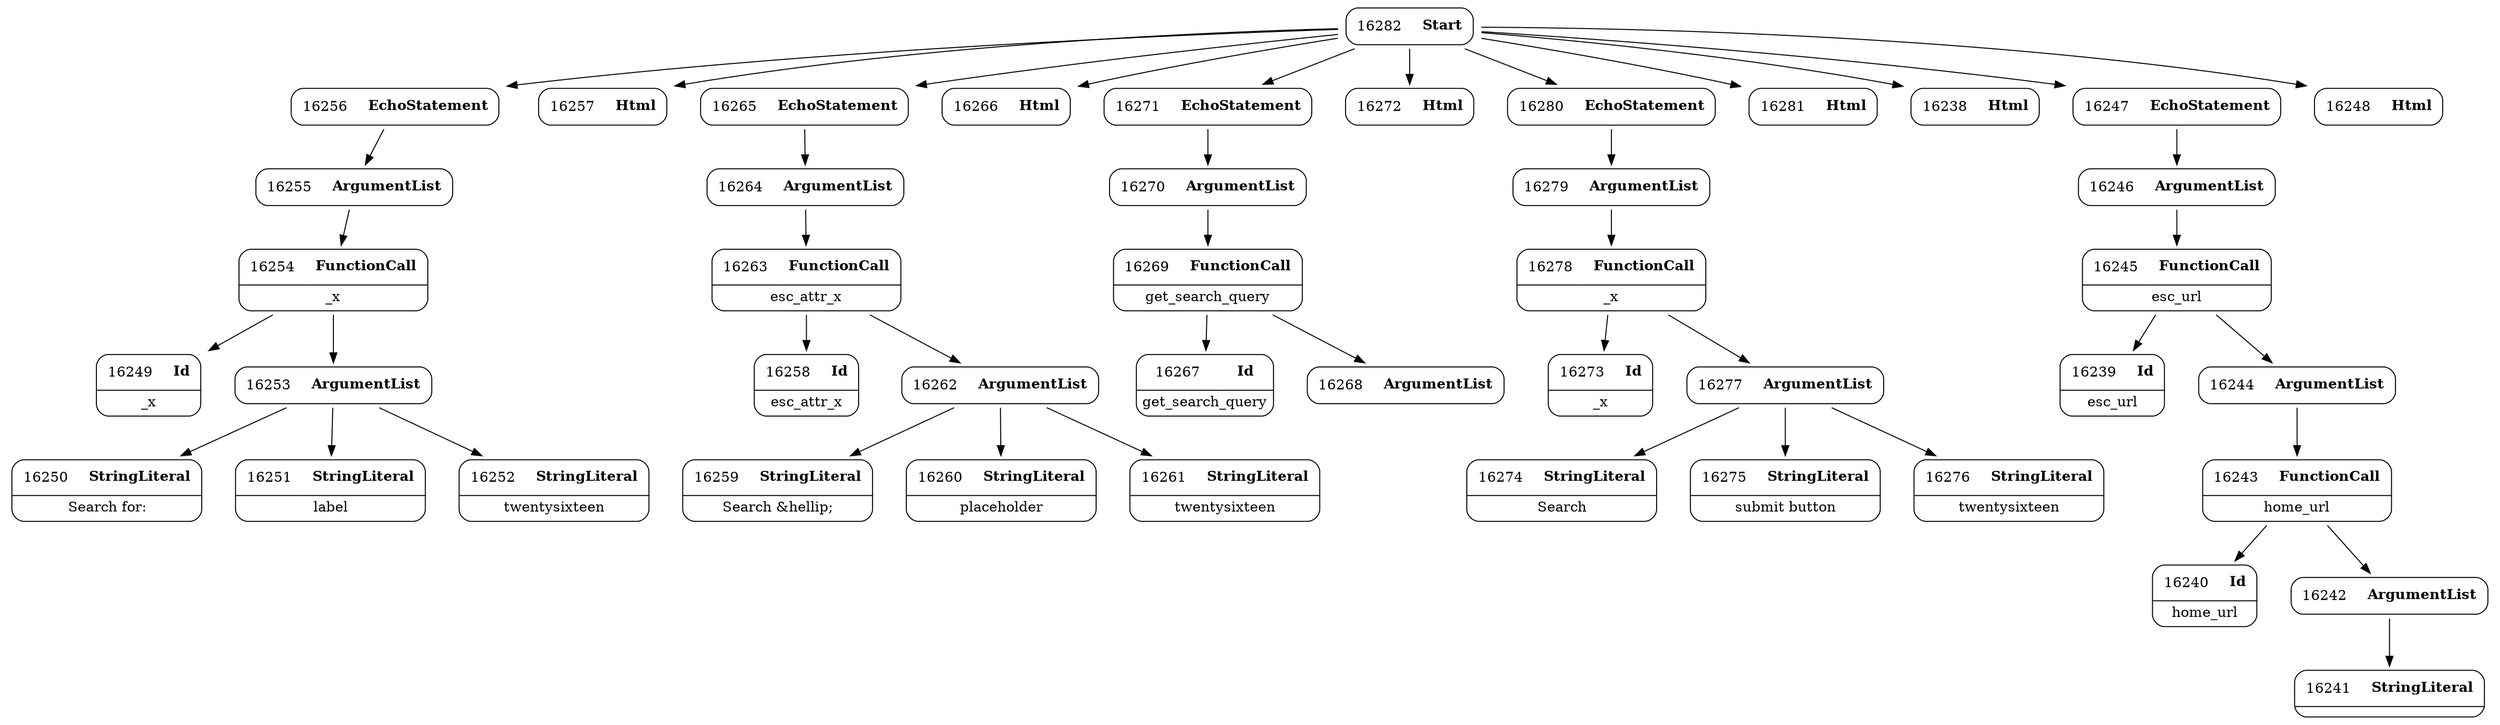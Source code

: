 digraph ast {
node [shape=none];
16256 [label=<<TABLE border='1' cellspacing='0' cellpadding='10' style='rounded' ><TR><TD border='0'>16256</TD><TD border='0'><B>EchoStatement</B></TD></TR></TABLE>>];
16256 -> 16255 [weight=2];
16257 [label=<<TABLE border='1' cellspacing='0' cellpadding='10' style='rounded' ><TR><TD border='0'>16257</TD><TD border='0'><B>Html</B></TD></TR></TABLE>>];
16258 [label=<<TABLE border='1' cellspacing='0' cellpadding='10' style='rounded' ><TR><TD border='0'>16258</TD><TD border='0'><B>Id</B></TD></TR><HR/><TR><TD border='0' cellpadding='5' colspan='2'>esc_attr_x</TD></TR></TABLE>>];
16259 [label=<<TABLE border='1' cellspacing='0' cellpadding='10' style='rounded' ><TR><TD border='0'>16259</TD><TD border='0'><B>StringLiteral</B></TD></TR><HR/><TR><TD border='0' cellpadding='5' colspan='2'>Search &amp;hellip;</TD></TR></TABLE>>];
16260 [label=<<TABLE border='1' cellspacing='0' cellpadding='10' style='rounded' ><TR><TD border='0'>16260</TD><TD border='0'><B>StringLiteral</B></TD></TR><HR/><TR><TD border='0' cellpadding='5' colspan='2'>placeholder</TD></TR></TABLE>>];
16261 [label=<<TABLE border='1' cellspacing='0' cellpadding='10' style='rounded' ><TR><TD border='0'>16261</TD><TD border='0'><B>StringLiteral</B></TD></TR><HR/><TR><TD border='0' cellpadding='5' colspan='2'>twentysixteen</TD></TR></TABLE>>];
16262 [label=<<TABLE border='1' cellspacing='0' cellpadding='10' style='rounded' ><TR><TD border='0'>16262</TD><TD border='0'><B>ArgumentList</B></TD></TR></TABLE>>];
16262 -> 16259 [weight=2];
16262 -> 16260 [weight=2];
16262 -> 16261 [weight=2];
16263 [label=<<TABLE border='1' cellspacing='0' cellpadding='10' style='rounded' ><TR><TD border='0'>16263</TD><TD border='0'><B>FunctionCall</B></TD></TR><HR/><TR><TD border='0' cellpadding='5' colspan='2'>esc_attr_x</TD></TR></TABLE>>];
16263 -> 16258 [weight=2];
16263 -> 16262 [weight=2];
16264 [label=<<TABLE border='1' cellspacing='0' cellpadding='10' style='rounded' ><TR><TD border='0'>16264</TD><TD border='0'><B>ArgumentList</B></TD></TR></TABLE>>];
16264 -> 16263 [weight=2];
16265 [label=<<TABLE border='1' cellspacing='0' cellpadding='10' style='rounded' ><TR><TD border='0'>16265</TD><TD border='0'><B>EchoStatement</B></TD></TR></TABLE>>];
16265 -> 16264 [weight=2];
16266 [label=<<TABLE border='1' cellspacing='0' cellpadding='10' style='rounded' ><TR><TD border='0'>16266</TD><TD border='0'><B>Html</B></TD></TR></TABLE>>];
16267 [label=<<TABLE border='1' cellspacing='0' cellpadding='10' style='rounded' ><TR><TD border='0'>16267</TD><TD border='0'><B>Id</B></TD></TR><HR/><TR><TD border='0' cellpadding='5' colspan='2'>get_search_query</TD></TR></TABLE>>];
16268 [label=<<TABLE border='1' cellspacing='0' cellpadding='10' style='rounded' ><TR><TD border='0'>16268</TD><TD border='0'><B>ArgumentList</B></TD></TR></TABLE>>];
16269 [label=<<TABLE border='1' cellspacing='0' cellpadding='10' style='rounded' ><TR><TD border='0'>16269</TD><TD border='0'><B>FunctionCall</B></TD></TR><HR/><TR><TD border='0' cellpadding='5' colspan='2'>get_search_query</TD></TR></TABLE>>];
16269 -> 16267 [weight=2];
16269 -> 16268 [weight=2];
16270 [label=<<TABLE border='1' cellspacing='0' cellpadding='10' style='rounded' ><TR><TD border='0'>16270</TD><TD border='0'><B>ArgumentList</B></TD></TR></TABLE>>];
16270 -> 16269 [weight=2];
16271 [label=<<TABLE border='1' cellspacing='0' cellpadding='10' style='rounded' ><TR><TD border='0'>16271</TD><TD border='0'><B>EchoStatement</B></TD></TR></TABLE>>];
16271 -> 16270 [weight=2];
16272 [label=<<TABLE border='1' cellspacing='0' cellpadding='10' style='rounded' ><TR><TD border='0'>16272</TD><TD border='0'><B>Html</B></TD></TR></TABLE>>];
16273 [label=<<TABLE border='1' cellspacing='0' cellpadding='10' style='rounded' ><TR><TD border='0'>16273</TD><TD border='0'><B>Id</B></TD></TR><HR/><TR><TD border='0' cellpadding='5' colspan='2'>_x</TD></TR></TABLE>>];
16274 [label=<<TABLE border='1' cellspacing='0' cellpadding='10' style='rounded' ><TR><TD border='0'>16274</TD><TD border='0'><B>StringLiteral</B></TD></TR><HR/><TR><TD border='0' cellpadding='5' colspan='2'>Search</TD></TR></TABLE>>];
16275 [label=<<TABLE border='1' cellspacing='0' cellpadding='10' style='rounded' ><TR><TD border='0'>16275</TD><TD border='0'><B>StringLiteral</B></TD></TR><HR/><TR><TD border='0' cellpadding='5' colspan='2'>submit button</TD></TR></TABLE>>];
16276 [label=<<TABLE border='1' cellspacing='0' cellpadding='10' style='rounded' ><TR><TD border='0'>16276</TD><TD border='0'><B>StringLiteral</B></TD></TR><HR/><TR><TD border='0' cellpadding='5' colspan='2'>twentysixteen</TD></TR></TABLE>>];
16277 [label=<<TABLE border='1' cellspacing='0' cellpadding='10' style='rounded' ><TR><TD border='0'>16277</TD><TD border='0'><B>ArgumentList</B></TD></TR></TABLE>>];
16277 -> 16274 [weight=2];
16277 -> 16275 [weight=2];
16277 -> 16276 [weight=2];
16278 [label=<<TABLE border='1' cellspacing='0' cellpadding='10' style='rounded' ><TR><TD border='0'>16278</TD><TD border='0'><B>FunctionCall</B></TD></TR><HR/><TR><TD border='0' cellpadding='5' colspan='2'>_x</TD></TR></TABLE>>];
16278 -> 16273 [weight=2];
16278 -> 16277 [weight=2];
16279 [label=<<TABLE border='1' cellspacing='0' cellpadding='10' style='rounded' ><TR><TD border='0'>16279</TD><TD border='0'><B>ArgumentList</B></TD></TR></TABLE>>];
16279 -> 16278 [weight=2];
16280 [label=<<TABLE border='1' cellspacing='0' cellpadding='10' style='rounded' ><TR><TD border='0'>16280</TD><TD border='0'><B>EchoStatement</B></TD></TR></TABLE>>];
16280 -> 16279 [weight=2];
16281 [label=<<TABLE border='1' cellspacing='0' cellpadding='10' style='rounded' ><TR><TD border='0'>16281</TD><TD border='0'><B>Html</B></TD></TR></TABLE>>];
16282 [label=<<TABLE border='1' cellspacing='0' cellpadding='10' style='rounded' ><TR><TD border='0'>16282</TD><TD border='0'><B>Start</B></TD></TR></TABLE>>];
16282 -> 16238 [weight=2];
16282 -> 16247 [weight=2];
16282 -> 16248 [weight=2];
16282 -> 16256 [weight=2];
16282 -> 16257 [weight=2];
16282 -> 16265 [weight=2];
16282 -> 16266 [weight=2];
16282 -> 16271 [weight=2];
16282 -> 16272 [weight=2];
16282 -> 16280 [weight=2];
16282 -> 16281 [weight=2];
16238 [label=<<TABLE border='1' cellspacing='0' cellpadding='10' style='rounded' ><TR><TD border='0'>16238</TD><TD border='0'><B>Html</B></TD></TR></TABLE>>];
16239 [label=<<TABLE border='1' cellspacing='0' cellpadding='10' style='rounded' ><TR><TD border='0'>16239</TD><TD border='0'><B>Id</B></TD></TR><HR/><TR><TD border='0' cellpadding='5' colspan='2'>esc_url</TD></TR></TABLE>>];
16240 [label=<<TABLE border='1' cellspacing='0' cellpadding='10' style='rounded' ><TR><TD border='0'>16240</TD><TD border='0'><B>Id</B></TD></TR><HR/><TR><TD border='0' cellpadding='5' colspan='2'>home_url</TD></TR></TABLE>>];
16241 [label=<<TABLE border='1' cellspacing='0' cellpadding='10' style='rounded' ><TR><TD border='0'>16241</TD><TD border='0'><B>StringLiteral</B></TD></TR><HR/><TR><TD border='0' cellpadding='5' colspan='2'></TD></TR></TABLE>>];
16242 [label=<<TABLE border='1' cellspacing='0' cellpadding='10' style='rounded' ><TR><TD border='0'>16242</TD><TD border='0'><B>ArgumentList</B></TD></TR></TABLE>>];
16242 -> 16241 [weight=2];
16243 [label=<<TABLE border='1' cellspacing='0' cellpadding='10' style='rounded' ><TR><TD border='0'>16243</TD><TD border='0'><B>FunctionCall</B></TD></TR><HR/><TR><TD border='0' cellpadding='5' colspan='2'>home_url</TD></TR></TABLE>>];
16243 -> 16240 [weight=2];
16243 -> 16242 [weight=2];
16244 [label=<<TABLE border='1' cellspacing='0' cellpadding='10' style='rounded' ><TR><TD border='0'>16244</TD><TD border='0'><B>ArgumentList</B></TD></TR></TABLE>>];
16244 -> 16243 [weight=2];
16245 [label=<<TABLE border='1' cellspacing='0' cellpadding='10' style='rounded' ><TR><TD border='0'>16245</TD><TD border='0'><B>FunctionCall</B></TD></TR><HR/><TR><TD border='0' cellpadding='5' colspan='2'>esc_url</TD></TR></TABLE>>];
16245 -> 16239 [weight=2];
16245 -> 16244 [weight=2];
16246 [label=<<TABLE border='1' cellspacing='0' cellpadding='10' style='rounded' ><TR><TD border='0'>16246</TD><TD border='0'><B>ArgumentList</B></TD></TR></TABLE>>];
16246 -> 16245 [weight=2];
16247 [label=<<TABLE border='1' cellspacing='0' cellpadding='10' style='rounded' ><TR><TD border='0'>16247</TD><TD border='0'><B>EchoStatement</B></TD></TR></TABLE>>];
16247 -> 16246 [weight=2];
16248 [label=<<TABLE border='1' cellspacing='0' cellpadding='10' style='rounded' ><TR><TD border='0'>16248</TD><TD border='0'><B>Html</B></TD></TR></TABLE>>];
16249 [label=<<TABLE border='1' cellspacing='0' cellpadding='10' style='rounded' ><TR><TD border='0'>16249</TD><TD border='0'><B>Id</B></TD></TR><HR/><TR><TD border='0' cellpadding='5' colspan='2'>_x</TD></TR></TABLE>>];
16250 [label=<<TABLE border='1' cellspacing='0' cellpadding='10' style='rounded' ><TR><TD border='0'>16250</TD><TD border='0'><B>StringLiteral</B></TD></TR><HR/><TR><TD border='0' cellpadding='5' colspan='2'>Search for:</TD></TR></TABLE>>];
16251 [label=<<TABLE border='1' cellspacing='0' cellpadding='10' style='rounded' ><TR><TD border='0'>16251</TD><TD border='0'><B>StringLiteral</B></TD></TR><HR/><TR><TD border='0' cellpadding='5' colspan='2'>label</TD></TR></TABLE>>];
16252 [label=<<TABLE border='1' cellspacing='0' cellpadding='10' style='rounded' ><TR><TD border='0'>16252</TD><TD border='0'><B>StringLiteral</B></TD></TR><HR/><TR><TD border='0' cellpadding='5' colspan='2'>twentysixteen</TD></TR></TABLE>>];
16253 [label=<<TABLE border='1' cellspacing='0' cellpadding='10' style='rounded' ><TR><TD border='0'>16253</TD><TD border='0'><B>ArgumentList</B></TD></TR></TABLE>>];
16253 -> 16250 [weight=2];
16253 -> 16251 [weight=2];
16253 -> 16252 [weight=2];
16254 [label=<<TABLE border='1' cellspacing='0' cellpadding='10' style='rounded' ><TR><TD border='0'>16254</TD><TD border='0'><B>FunctionCall</B></TD></TR><HR/><TR><TD border='0' cellpadding='5' colspan='2'>_x</TD></TR></TABLE>>];
16254 -> 16249 [weight=2];
16254 -> 16253 [weight=2];
16255 [label=<<TABLE border='1' cellspacing='0' cellpadding='10' style='rounded' ><TR><TD border='0'>16255</TD><TD border='0'><B>ArgumentList</B></TD></TR></TABLE>>];
16255 -> 16254 [weight=2];
}

